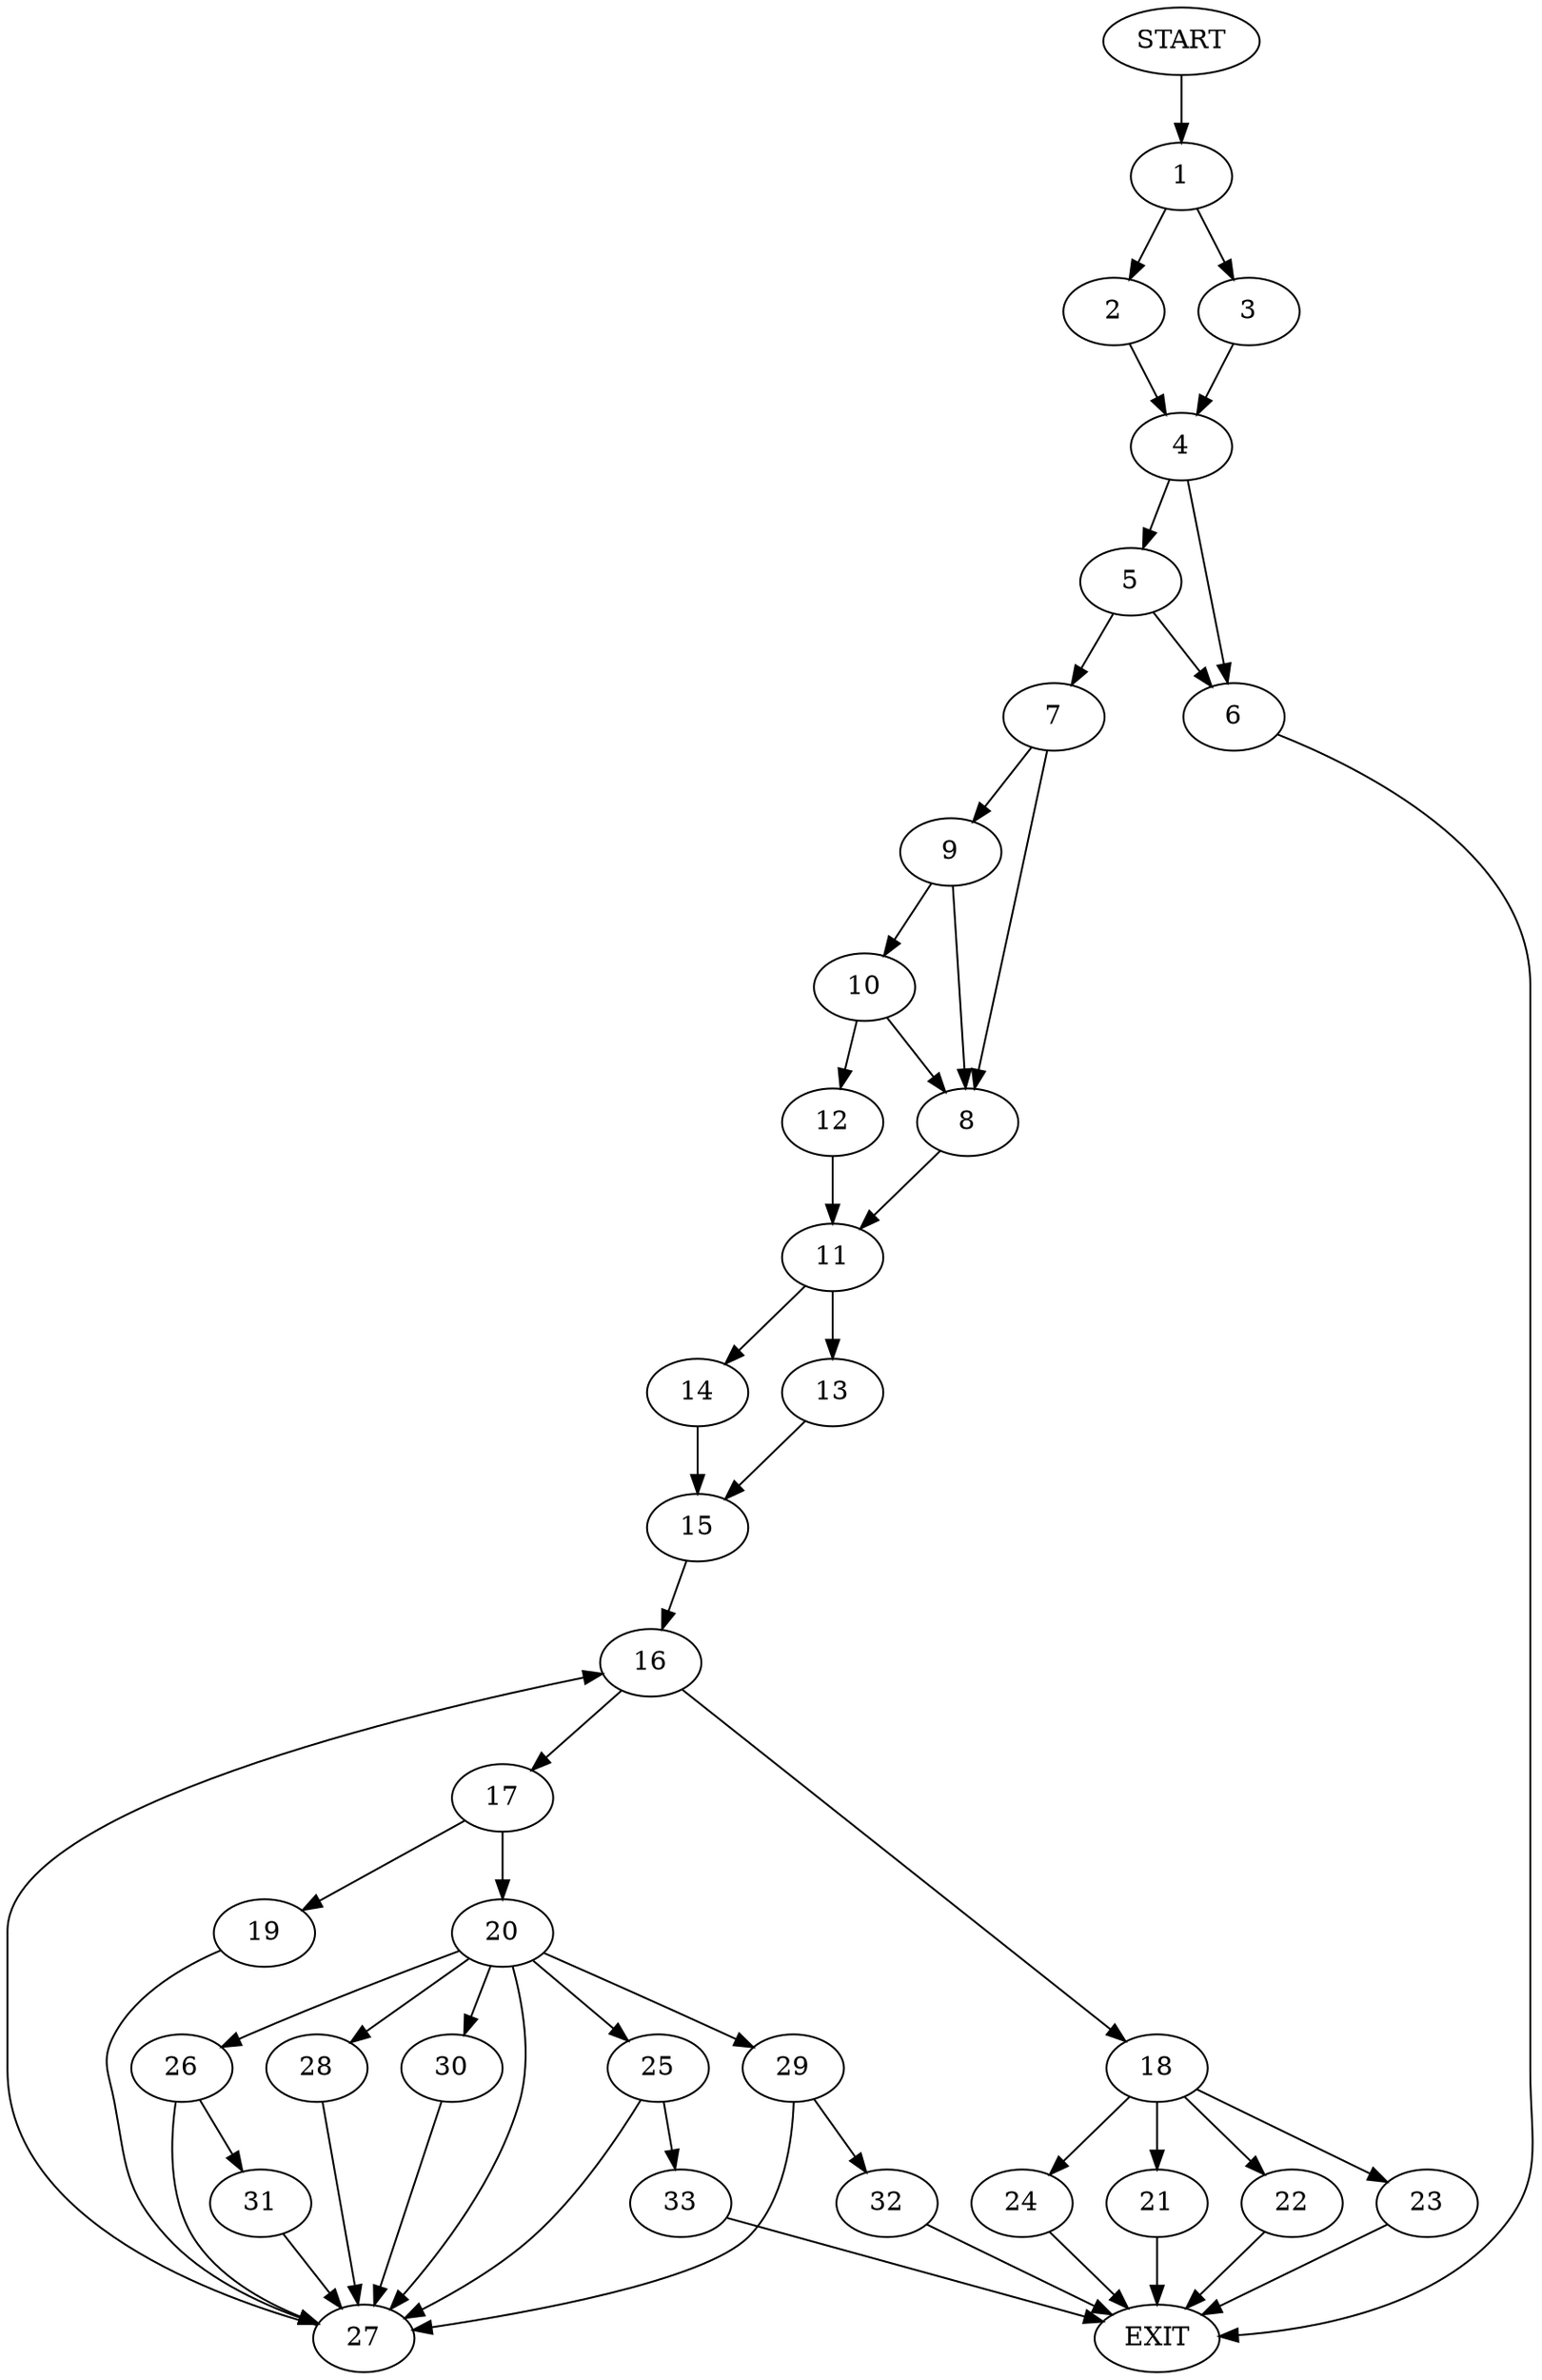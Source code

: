 digraph {
0 [label="START"]
34 [label="EXIT"]
0 -> 1
1 -> 2
1 -> 3
2 -> 4
3 -> 4
4 -> 5
4 -> 6
5 -> 7
5 -> 6
6 -> 34
7 -> 8
7 -> 9
9 -> 8
9 -> 10
8 -> 11
10 -> 8
10 -> 12
12 -> 11
11 -> 13
11 -> 14
14 -> 15
13 -> 15
15 -> 16
16 -> 17
16 -> 18
17 -> 19
17 -> 20
18 -> 21
18 -> 22
18 -> 23
18 -> 24
20 -> 25
20 -> 26
20 -> 27
20 -> 28
20 -> 29
20 -> 30
19 -> 27
27 -> 16
26 -> 27
26 -> 31
30 -> 27
29 -> 32
29 -> 27
25 -> 27
25 -> 33
28 -> 27
32 -> 34
31 -> 27
33 -> 34
23 -> 34
22 -> 34
21 -> 34
24 -> 34
}
